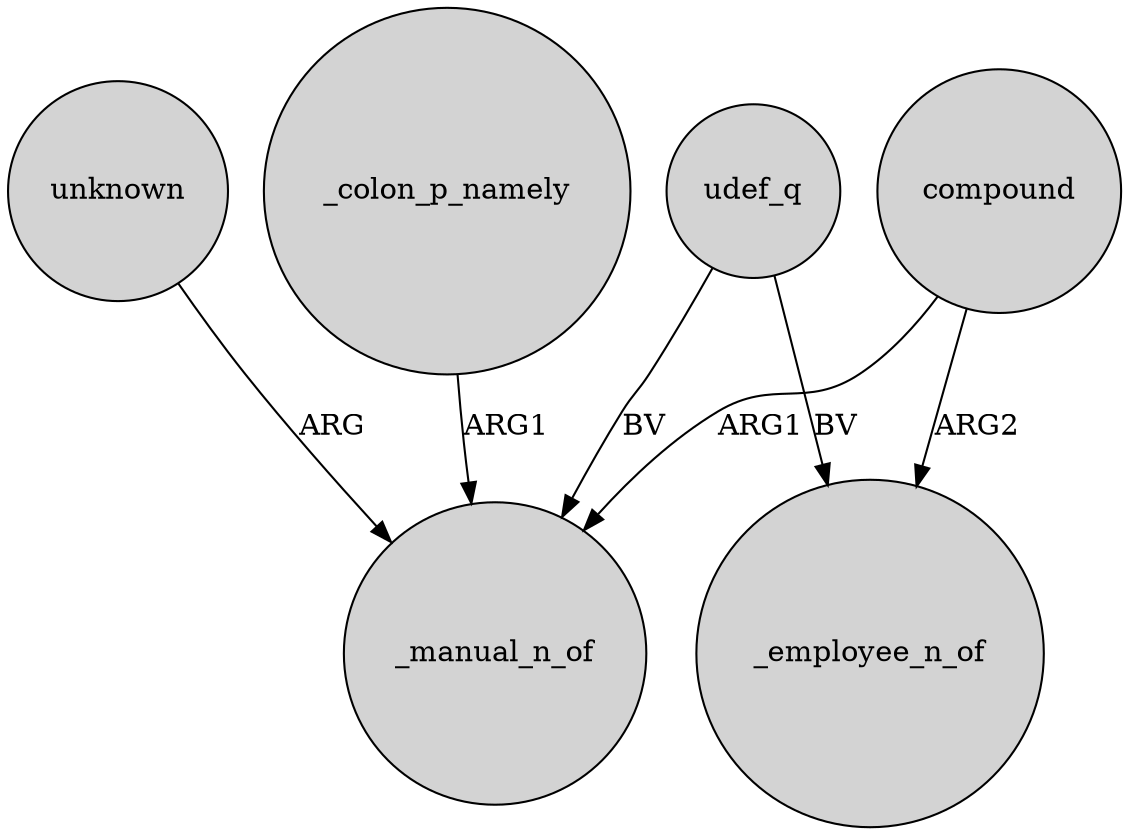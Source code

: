 digraph {
	node [shape=circle style=filled]
	unknown -> _manual_n_of [label=ARG]
	compound -> _manual_n_of [label=ARG1]
	udef_q -> _employee_n_of [label=BV]
	compound -> _employee_n_of [label=ARG2]
	_colon_p_namely -> _manual_n_of [label=ARG1]
	udef_q -> _manual_n_of [label=BV]
}
